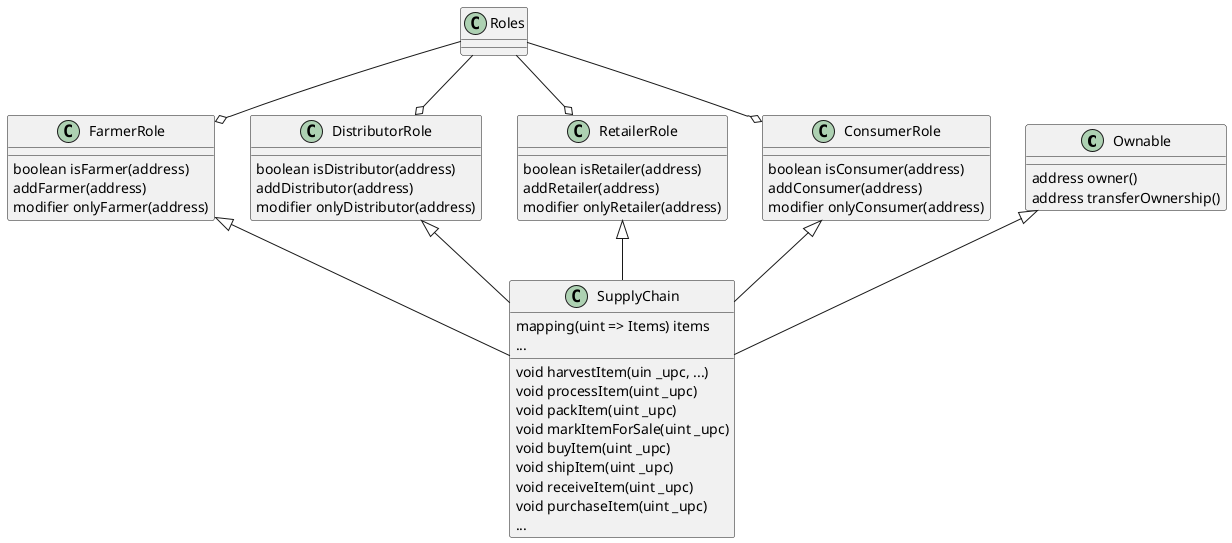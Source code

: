 @startuml

class Ownable{
    address owner()
    address transferOwnership()
}

class FarmerRole{
    boolean isFarmer(address)
    addFarmer(address)
    modifier onlyFarmer(address)
}

class DistributorRole{
    boolean isDistributor(address)
    addDistributor(address)
    modifier onlyDistributor(address)
}

class RetailerRole{
    boolean isRetailer(address)
    addRetailer(address)
    modifier onlyRetailer(address)
}

class ConsumerRole{
    boolean isConsumer(address)
    addConsumer(address)
    modifier onlyConsumer(address)
}

class SupplyChain{
    {field} mapping(uint => Items) items
    {field} ...
    void harvestItem(uin _upc, ...)
    void processItem(uint _upc)
    void packItem(uint _upc)
    void markItemForSale(uint _upc)
    void buyItem(uint _upc)
    void shipItem(uint _upc)
    void receiveItem(uint _upc)
    void purchaseItem(uint _upc)
    {method} ...
}

Ownable <|-- SupplyChain
FarmerRole <|-- SupplyChain
DistributorRole <|-- SupplyChain
RetailerRole <|-- SupplyChain
ConsumerRole <|-- SupplyChain
FarmerRole o-up- Roles
DistributorRole o-up- Roles
RetailerRole o-up- Roles
ConsumerRole o-up- Roles

@enduml
